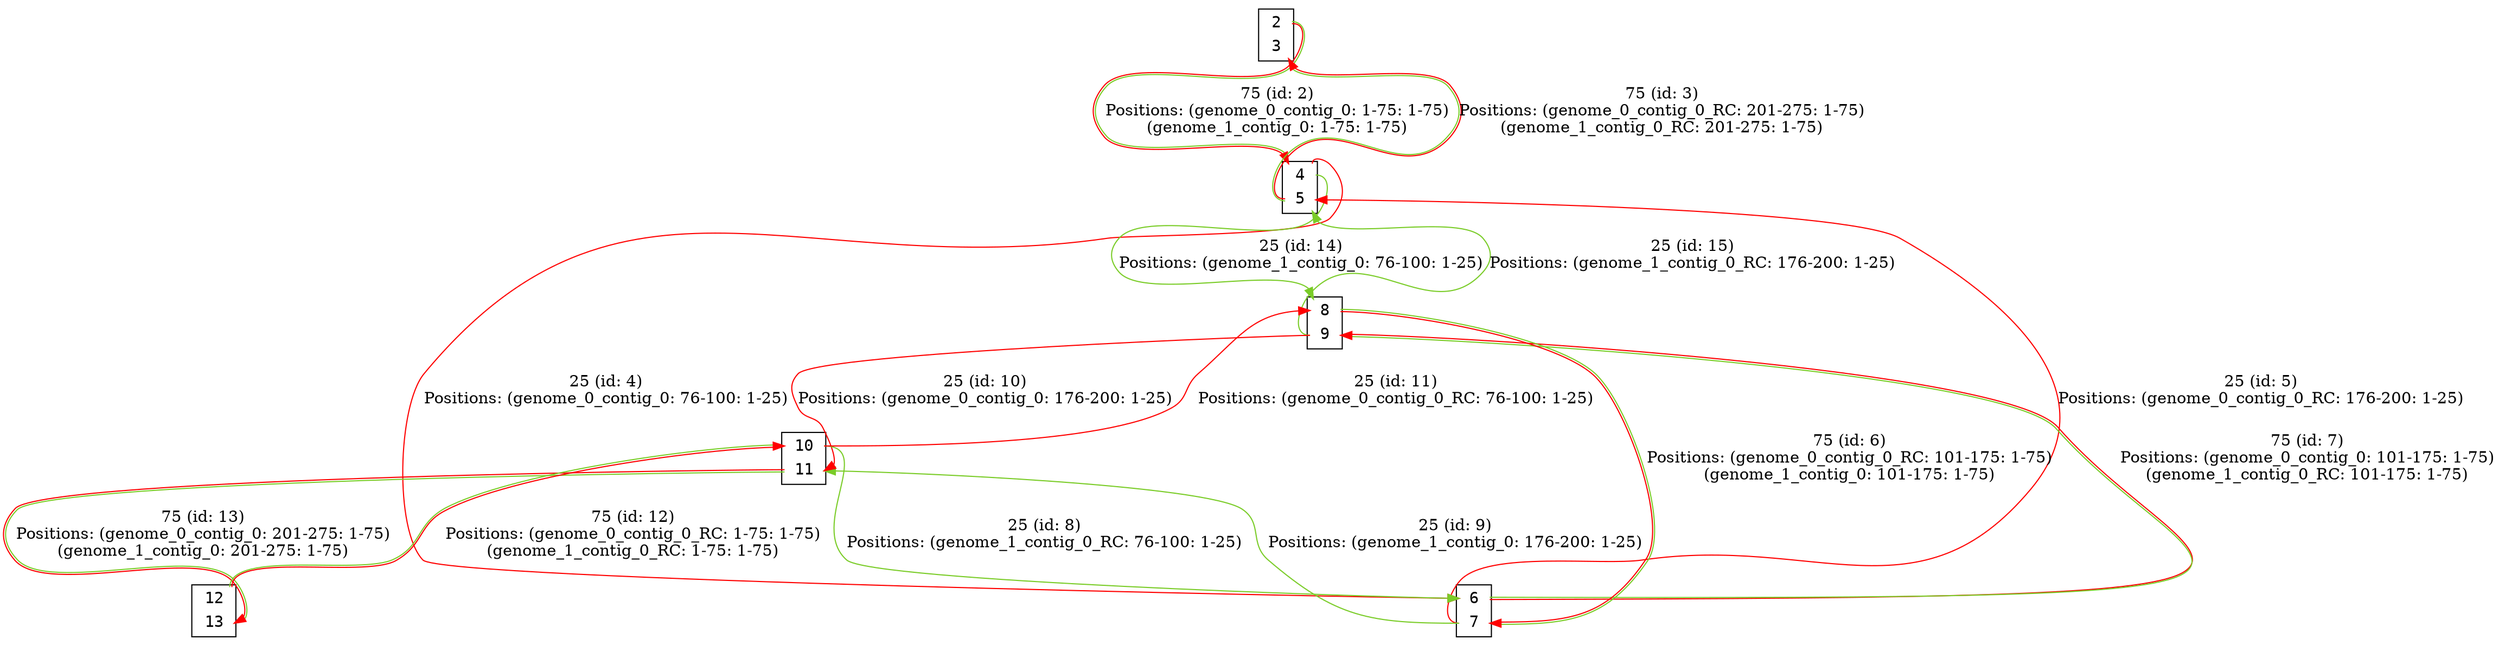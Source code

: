 digraph my_graph {
node[fontname=<Courier>,shape=<plaintext>]
vertex_0x7f08900044c0_0x7f0890024e20[label=<<TABLE bgcolor = "white">
<TR><TD BORDER = "0" PORT = "port_0x7f0890024e20_in"></TD><TD BORDER = "0" PORT = "port_">2</TD><TD BORDER = "0" PORT = "port_0x7f0890024e20_out"></TD></TR>
<TR><TD BORDER = "0" PORT = "port_0x7f08900044c0_out"></TD><TD BORDER = "0" PORT = "port_">3</TD><TD BORDER = "0" PORT = "port_0x7f08900044c0_in"></TD></TR>
</TABLE>>,style=<filled>,color=<black>,fillcolor=<white>]
vertex_0x7f08900061a0_0x7f08900061e0[label=<<TABLE bgcolor = "white">
<TR><TD BORDER = "0" PORT = "port_0x7f08900061a0_in"></TD><TD BORDER = "0" PORT = "port_">4</TD><TD BORDER = "0" PORT = "port_0x7f08900061a0_out"></TD></TR>
<TR><TD BORDER = "0" PORT = "port_0x7f08900061e0_out"></TD><TD BORDER = "0" PORT = "port_">5</TD><TD BORDER = "0" PORT = "port_0x7f08900061e0_in"></TD></TR>
</TABLE>>,style=<filled>,color=<black>,fillcolor=<white>]
vertex_0x7f0890001ff0_0x7f0890006310[label=<<TABLE bgcolor = "white">
<TR><TD BORDER = "0" PORT = "port_0x7f0890006310_in"></TD><TD BORDER = "0" PORT = "port_">6</TD><TD BORDER = "0" PORT = "port_0x7f0890006310_out"></TD></TR>
<TR><TD BORDER = "0" PORT = "port_0x7f0890001ff0_out"></TD><TD BORDER = "0" PORT = "port_">7</TD><TD BORDER = "0" PORT = "port_0x7f0890001ff0_in"></TD></TR>
</TABLE>>,style=<filled>,color=<black>,fillcolor=<white>]
vertex_0x7f0890002420_0x7f0890006350[label=<<TABLE bgcolor = "white">
<TR><TD BORDER = "0" PORT = "port_0x7f0890006350_in"></TD><TD BORDER = "0" PORT = "port_">8</TD><TD BORDER = "0" PORT = "port_0x7f0890006350_out"></TD></TR>
<TR><TD BORDER = "0" PORT = "port_0x7f0890002420_out"></TD><TD BORDER = "0" PORT = "port_">9</TD><TD BORDER = "0" PORT = "port_0x7f0890002420_in"></TD></TR>
</TABLE>>,style=<filled>,color=<black>,fillcolor=<white>]
vertex_0x7f0890001de0_0x7f0890002110[label=<<TABLE bgcolor = "white">
<TR><TD BORDER = "0" PORT = "port_0x7f0890002110_in"></TD><TD BORDER = "0" PORT = "port_">10</TD><TD BORDER = "0" PORT = "port_0x7f0890002110_out"></TD></TR>
<TR><TD BORDER = "0" PORT = "port_0x7f0890001de0_out"></TD><TD BORDER = "0" PORT = "port_">11</TD><TD BORDER = "0" PORT = "port_0x7f0890001de0_in"></TD></TR>
</TABLE>>,style=<filled>,color=<black>,fillcolor=<white>]
vertex_0x7f0890001d40_0x7f0890002aa0[label=<<TABLE bgcolor = "white">
<TR><TD BORDER = "0" PORT = "port_0x7f0890001d40_in"></TD><TD BORDER = "0" PORT = "port_">12</TD><TD BORDER = "0" PORT = "port_0x7f0890001d40_out"></TD></TR>
<TR><TD BORDER = "0" PORT = "port_0x7f0890002aa0_out"></TD><TD BORDER = "0" PORT = "port_">13</TD><TD BORDER = "0" PORT = "port_0x7f0890002aa0_in"></TD></TR>
</TABLE>>,style=<filled>,color=<black>,fillcolor=<white>]
vertex_0x7f08900044c0_0x7f0890024e20:port_0x7f0890024e20_out->vertex_0x7f08900061a0_0x7f08900061e0:port_0x7f08900061a0_in[label="75 (id: 2)\nPositions: (genome_0_contig_0: 1-75: 1-75)\n(genome_1_contig_0: 1-75: 1-75)\n",len=<0>,K=<0>,color=<0 1 1:0.250 0.800 0.800>]
vertex_0x7f08900061a0_0x7f08900061e0:port_0x7f08900061e0_out->vertex_0x7f08900044c0_0x7f0890024e20:port_0x7f08900044c0_in[label="75 (id: 3)\nPositions: (genome_0_contig_0_RC: 201-275: 1-75)\n(genome_1_contig_0_RC: 201-275: 1-75)\n",len=<0>,K=<0>,color=<0 1 1:0.250 0.800 0.800>]
vertex_0x7f08900061a0_0x7f08900061e0:port_0x7f08900061a0_out->vertex_0x7f0890001ff0_0x7f0890006310:port_0x7f0890006310_in[label="25 (id: 4)\nPositions: (genome_0_contig_0: 76-100: 1-25)\n",len=<0>,K=<0>,color=<0 1 1>]
vertex_0x7f0890001ff0_0x7f0890006310:port_0x7f0890001ff0_out->vertex_0x7f08900061a0_0x7f08900061e0:port_0x7f08900061e0_in[label="25 (id: 5)\nPositions: (genome_0_contig_0_RC: 176-200: 1-25)\n",len=<0>,K=<0>,color=<0 1 1>]
vertex_0x7f0890002420_0x7f0890006350:port_0x7f0890006350_out->vertex_0x7f0890001ff0_0x7f0890006310:port_0x7f0890001ff0_in[label="75 (id: 6)\nPositions: (genome_0_contig_0_RC: 101-175: 1-75)\n(genome_1_contig_0: 101-175: 1-75)\n",len=<0>,K=<0>,color=<0 1 1:0.250 0.800 0.800>]
vertex_0x7f0890001ff0_0x7f0890006310:port_0x7f0890006310_out->vertex_0x7f0890002420_0x7f0890006350:port_0x7f0890002420_in[label="75 (id: 7)\nPositions: (genome_0_contig_0: 101-175: 1-75)\n(genome_1_contig_0_RC: 101-175: 1-75)\n",len=<0>,K=<0>,color=<0 1 1:0.250 0.800 0.800>]
vertex_0x7f0890001de0_0x7f0890002110:port_0x7f0890002110_out->vertex_0x7f0890001ff0_0x7f0890006310:port_0x7f0890006310_in[label="25 (id: 8)\nPositions: (genome_1_contig_0_RC: 76-100: 1-25)\n",len=<0>,K=<0>,color=<0.250 0.800 0.800>]
vertex_0x7f0890001ff0_0x7f0890006310:port_0x7f0890001ff0_out->vertex_0x7f0890001de0_0x7f0890002110:port_0x7f0890001de0_in[label="25 (id: 9)\nPositions: (genome_1_contig_0: 176-200: 1-25)\n",len=<0>,K=<0>,color=<0.250 0.800 0.800>]
vertex_0x7f0890002420_0x7f0890006350:port_0x7f0890002420_out->vertex_0x7f0890001de0_0x7f0890002110:port_0x7f0890001de0_in[label="25 (id: 10)\nPositions: (genome_0_contig_0: 176-200: 1-25)\n",len=<0>,K=<0>,color=<0 1 1>]
vertex_0x7f0890001de0_0x7f0890002110:port_0x7f0890002110_out->vertex_0x7f0890002420_0x7f0890006350:port_0x7f0890006350_in[label="25 (id: 11)\nPositions: (genome_0_contig_0_RC: 76-100: 1-25)\n",len=<0>,K=<0>,color=<0 1 1>]
vertex_0x7f0890001d40_0x7f0890002aa0:port_0x7f0890001d40_out->vertex_0x7f0890001de0_0x7f0890002110:port_0x7f0890002110_in[label="75 (id: 12)\nPositions: (genome_0_contig_0_RC: 1-75: 1-75)\n(genome_1_contig_0_RC: 1-75: 1-75)\n",len=<0>,K=<0>,color=<0 1 1:0.250 0.800 0.800>]
vertex_0x7f0890001de0_0x7f0890002110:port_0x7f0890001de0_out->vertex_0x7f0890001d40_0x7f0890002aa0:port_0x7f0890002aa0_in[label="75 (id: 13)\nPositions: (genome_0_contig_0: 201-275: 1-75)\n(genome_1_contig_0: 201-275: 1-75)\n",len=<0>,K=<0>,color=<0 1 1:0.250 0.800 0.800>]
vertex_0x7f08900061a0_0x7f08900061e0:port_0x7f08900061a0_out->vertex_0x7f0890002420_0x7f0890006350:port_0x7f0890006350_in[label="25 (id: 14)\nPositions: (genome_1_contig_0: 76-100: 1-25)\n",len=<0>,K=<0>,color=<0.250 0.800 0.800>]
vertex_0x7f0890002420_0x7f0890006350:port_0x7f0890002420_out->vertex_0x7f08900061a0_0x7f08900061e0:port_0x7f08900061e0_in[label="25 (id: 15)\nPositions: (genome_1_contig_0_RC: 176-200: 1-25)\n",len=<0>,K=<0>,color=<0.250 0.800 0.800>]
}
